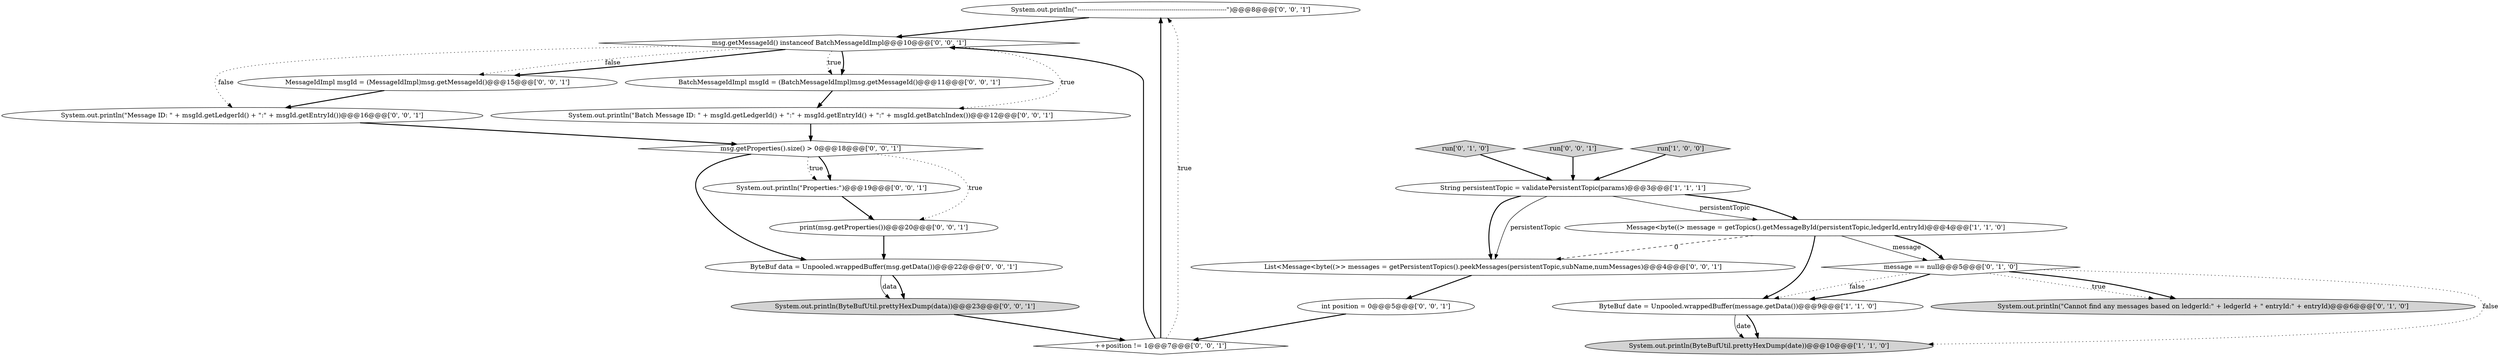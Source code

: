 digraph {
22 [style = filled, label = "System.out.println(\"-------------------------------------------------------------------------\")@@@8@@@['0', '0', '1']", fillcolor = white, shape = ellipse image = "AAA0AAABBB3BBB"];
17 [style = filled, label = "++position != 1@@@7@@@['0', '0', '1']", fillcolor = white, shape = diamond image = "AAA0AAABBB3BBB"];
4 [style = filled, label = "String persistentTopic = validatePersistentTopic(params)@@@3@@@['1', '1', '1']", fillcolor = white, shape = ellipse image = "AAA0AAABBB1BBB"];
2 [style = filled, label = "System.out.println(ByteBufUtil.prettyHexDump(date))@@@10@@@['1', '1', '0']", fillcolor = lightgray, shape = ellipse image = "AAA0AAABBB1BBB"];
1 [style = filled, label = "Message<byte((> message = getTopics().getMessageById(persistentTopic,ledgerId,entryId)@@@4@@@['1', '1', '0']", fillcolor = white, shape = ellipse image = "AAA0AAABBB1BBB"];
18 [style = filled, label = "System.out.println(\"Properties:\")@@@19@@@['0', '0', '1']", fillcolor = white, shape = ellipse image = "AAA0AAABBB3BBB"];
9 [style = filled, label = "BatchMessageIdImpl msgId = (BatchMessageIdImpl)msg.getMessageId()@@@11@@@['0', '0', '1']", fillcolor = white, shape = ellipse image = "AAA0AAABBB3BBB"];
7 [style = filled, label = "message == null@@@5@@@['0', '1', '0']", fillcolor = white, shape = diamond image = "AAA1AAABBB2BBB"];
12 [style = filled, label = "ByteBuf data = Unpooled.wrappedBuffer(msg.getData())@@@22@@@['0', '0', '1']", fillcolor = white, shape = ellipse image = "AAA0AAABBB3BBB"];
8 [style = filled, label = "List<Message<byte((>> messages = getPersistentTopics().peekMessages(persistentTopic,subName,numMessages)@@@4@@@['0', '0', '1']", fillcolor = white, shape = ellipse image = "AAA0AAABBB3BBB"];
21 [style = filled, label = "print(msg.getProperties())@@@20@@@['0', '0', '1']", fillcolor = white, shape = ellipse image = "AAA0AAABBB3BBB"];
6 [style = filled, label = "run['0', '1', '0']", fillcolor = lightgray, shape = diamond image = "AAA0AAABBB2BBB"];
10 [style = filled, label = "System.out.println(\"Message ID: \" + msgId.getLedgerId() + \":\" + msgId.getEntryId())@@@16@@@['0', '0', '1']", fillcolor = white, shape = ellipse image = "AAA0AAABBB3BBB"];
14 [style = filled, label = "run['0', '0', '1']", fillcolor = lightgray, shape = diamond image = "AAA0AAABBB3BBB"];
3 [style = filled, label = "ByteBuf date = Unpooled.wrappedBuffer(message.getData())@@@9@@@['1', '1', '0']", fillcolor = white, shape = ellipse image = "AAA0AAABBB1BBB"];
19 [style = filled, label = "msg.getMessageId() instanceof BatchMessageIdImpl@@@10@@@['0', '0', '1']", fillcolor = white, shape = diamond image = "AAA0AAABBB3BBB"];
0 [style = filled, label = "run['1', '0', '0']", fillcolor = lightgray, shape = diamond image = "AAA0AAABBB1BBB"];
13 [style = filled, label = "System.out.println(ByteBufUtil.prettyHexDump(data))@@@23@@@['0', '0', '1']", fillcolor = lightgray, shape = ellipse image = "AAA0AAABBB3BBB"];
11 [style = filled, label = "int position = 0@@@5@@@['0', '0', '1']", fillcolor = white, shape = ellipse image = "AAA0AAABBB3BBB"];
20 [style = filled, label = "MessageIdImpl msgId = (MessageIdImpl)msg.getMessageId()@@@15@@@['0', '0', '1']", fillcolor = white, shape = ellipse image = "AAA0AAABBB3BBB"];
16 [style = filled, label = "System.out.println(\"Batch Message ID: \" + msgId.getLedgerId() + \":\" + msgId.getEntryId() + \":\" + msgId.getBatchIndex())@@@12@@@['0', '0', '1']", fillcolor = white, shape = ellipse image = "AAA0AAABBB3BBB"];
5 [style = filled, label = "System.out.println(\"Cannot find any messages based on ledgerId:\" + ledgerId + \" entryId:\" + entryId)@@@6@@@['0', '1', '0']", fillcolor = lightgray, shape = ellipse image = "AAA1AAABBB2BBB"];
15 [style = filled, label = "msg.getProperties().size() > 0@@@18@@@['0', '0', '1']", fillcolor = white, shape = diamond image = "AAA0AAABBB3BBB"];
15->21 [style = dotted, label="true"];
22->19 [style = bold, label=""];
0->4 [style = bold, label=""];
19->9 [style = bold, label=""];
19->20 [style = dotted, label="false"];
6->4 [style = bold, label=""];
20->10 [style = bold, label=""];
3->2 [style = bold, label=""];
15->18 [style = bold, label=""];
15->12 [style = bold, label=""];
13->17 [style = bold, label=""];
17->19 [style = bold, label=""];
19->20 [style = bold, label=""];
9->16 [style = bold, label=""];
15->18 [style = dotted, label="true"];
16->15 [style = bold, label=""];
1->8 [style = dashed, label="0"];
4->8 [style = bold, label=""];
19->9 [style = dotted, label="true"];
11->17 [style = bold, label=""];
3->2 [style = solid, label="date"];
4->1 [style = solid, label="persistentTopic"];
21->12 [style = bold, label=""];
4->1 [style = bold, label=""];
12->13 [style = bold, label=""];
4->8 [style = solid, label="persistentTopic"];
7->5 [style = dotted, label="true"];
7->3 [style = bold, label=""];
1->7 [style = solid, label="message"];
8->11 [style = bold, label=""];
19->16 [style = dotted, label="true"];
1->3 [style = bold, label=""];
7->3 [style = dotted, label="false"];
18->21 [style = bold, label=""];
7->5 [style = bold, label=""];
7->2 [style = dotted, label="false"];
10->15 [style = bold, label=""];
17->22 [style = bold, label=""];
17->22 [style = dotted, label="true"];
1->7 [style = bold, label=""];
14->4 [style = bold, label=""];
12->13 [style = solid, label="data"];
19->10 [style = dotted, label="false"];
}
